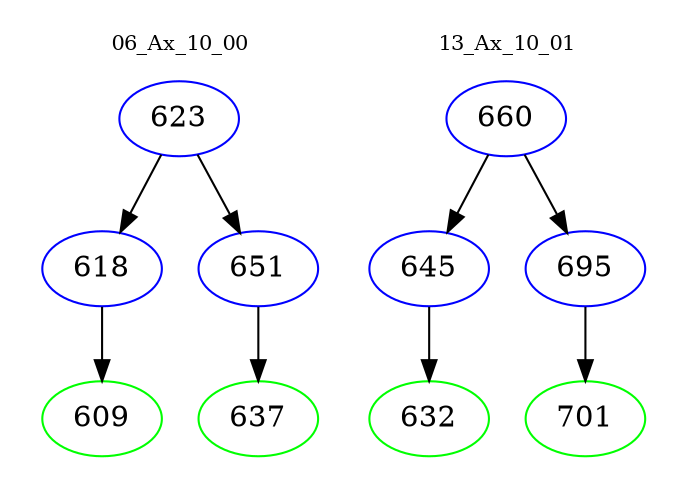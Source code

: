 digraph{
subgraph cluster_0 {
color = white
label = "06_Ax_10_00";
fontsize=10;
T0_623 [label="623", color="blue"]
T0_623 -> T0_618 [color="black"]
T0_618 [label="618", color="blue"]
T0_618 -> T0_609 [color="black"]
T0_609 [label="609", color="green"]
T0_623 -> T0_651 [color="black"]
T0_651 [label="651", color="blue"]
T0_651 -> T0_637 [color="black"]
T0_637 [label="637", color="green"]
}
subgraph cluster_1 {
color = white
label = "13_Ax_10_01";
fontsize=10;
T1_660 [label="660", color="blue"]
T1_660 -> T1_645 [color="black"]
T1_645 [label="645", color="blue"]
T1_645 -> T1_632 [color="black"]
T1_632 [label="632", color="green"]
T1_660 -> T1_695 [color="black"]
T1_695 [label="695", color="blue"]
T1_695 -> T1_701 [color="black"]
T1_701 [label="701", color="green"]
}
}

